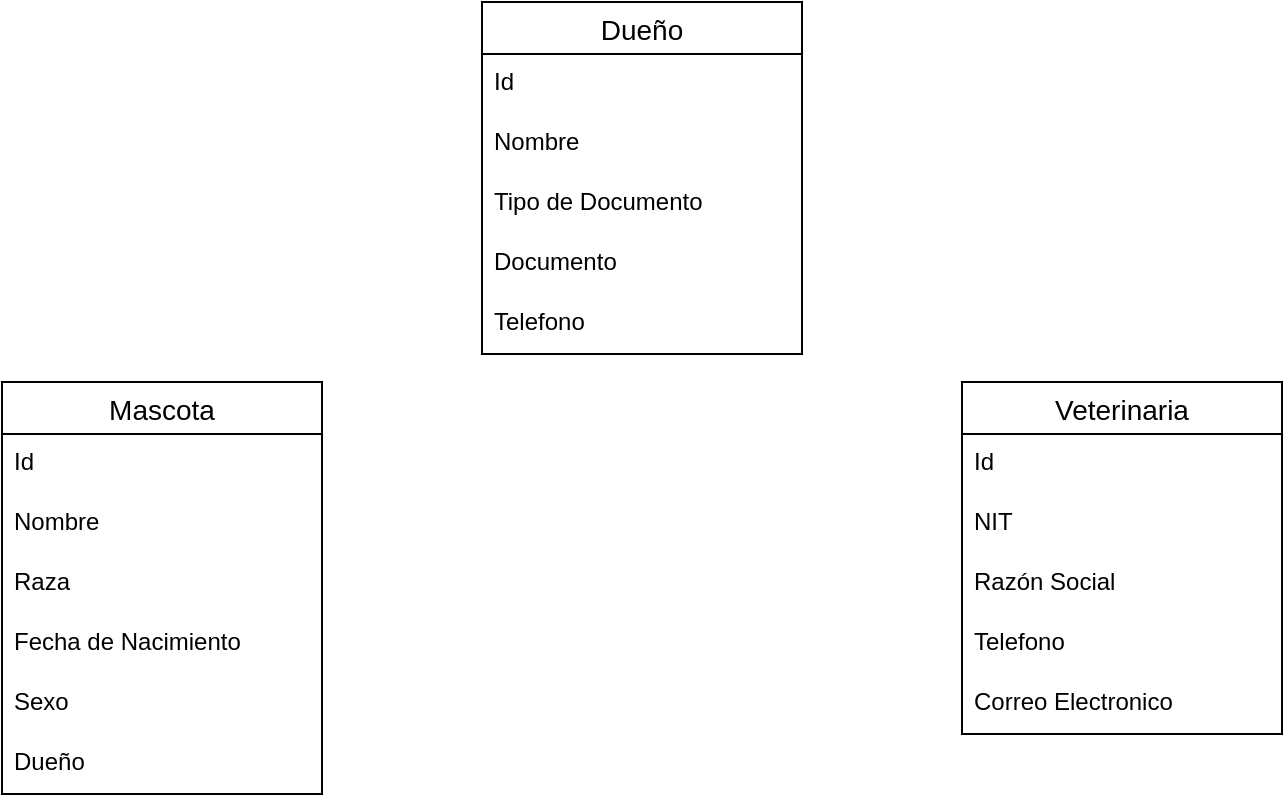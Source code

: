 <mxfile version="15.6.8" type="github"><diagram id="hJOguXHaq9y7NI8cIKle" name="Page-1"><mxGraphModel dx="868" dy="460" grid="1" gridSize="10" guides="1" tooltips="1" connect="1" arrows="1" fold="1" page="1" pageScale="1" pageWidth="850" pageHeight="1100" math="0" shadow="0"><root><mxCell id="0"/><mxCell id="1" parent="0"/><mxCell id="jubb4w8nCBU--LxAOp_n-1" value="Mascota" style="swimlane;fontStyle=0;childLayout=stackLayout;horizontal=1;startSize=26;horizontalStack=0;resizeParent=1;resizeParentMax=0;resizeLast=0;collapsible=1;marginBottom=0;align=center;fontSize=14;" vertex="1" parent="1"><mxGeometry x="140" y="230" width="160" height="206" as="geometry"/></mxCell><mxCell id="jubb4w8nCBU--LxAOp_n-2" value="Id" style="text;strokeColor=none;fillColor=none;spacingLeft=4;spacingRight=4;overflow=hidden;rotatable=0;points=[[0,0.5],[1,0.5]];portConstraint=eastwest;fontSize=12;" vertex="1" parent="jubb4w8nCBU--LxAOp_n-1"><mxGeometry y="26" width="160" height="30" as="geometry"/></mxCell><mxCell id="jubb4w8nCBU--LxAOp_n-3" value="Nombre" style="text;strokeColor=none;fillColor=none;spacingLeft=4;spacingRight=4;overflow=hidden;rotatable=0;points=[[0,0.5],[1,0.5]];portConstraint=eastwest;fontSize=12;" vertex="1" parent="jubb4w8nCBU--LxAOp_n-1"><mxGeometry y="56" width="160" height="30" as="geometry"/></mxCell><mxCell id="jubb4w8nCBU--LxAOp_n-4" value="Raza" style="text;strokeColor=none;fillColor=none;spacingLeft=4;spacingRight=4;overflow=hidden;rotatable=0;points=[[0,0.5],[1,0.5]];portConstraint=eastwest;fontSize=12;" vertex="1" parent="jubb4w8nCBU--LxAOp_n-1"><mxGeometry y="86" width="160" height="30" as="geometry"/></mxCell><mxCell id="jubb4w8nCBU--LxAOp_n-5" value="Fecha de Nacimiento" style="text;strokeColor=none;fillColor=none;spacingLeft=4;spacingRight=4;overflow=hidden;rotatable=0;points=[[0,0.5],[1,0.5]];portConstraint=eastwest;fontSize=12;" vertex="1" parent="jubb4w8nCBU--LxAOp_n-1"><mxGeometry y="116" width="160" height="30" as="geometry"/></mxCell><mxCell id="jubb4w8nCBU--LxAOp_n-6" value="Sexo" style="text;strokeColor=none;fillColor=none;spacingLeft=4;spacingRight=4;overflow=hidden;rotatable=0;points=[[0,0.5],[1,0.5]];portConstraint=eastwest;fontSize=12;" vertex="1" parent="jubb4w8nCBU--LxAOp_n-1"><mxGeometry y="146" width="160" height="30" as="geometry"/></mxCell><mxCell id="jubb4w8nCBU--LxAOp_n-7" value="Dueño" style="text;strokeColor=none;fillColor=none;spacingLeft=4;spacingRight=4;overflow=hidden;rotatable=0;points=[[0,0.5],[1,0.5]];portConstraint=eastwest;fontSize=12;" vertex="1" parent="jubb4w8nCBU--LxAOp_n-1"><mxGeometry y="176" width="160" height="30" as="geometry"/></mxCell><mxCell id="jubb4w8nCBU--LxAOp_n-10" value="Dueño" style="swimlane;fontStyle=0;childLayout=stackLayout;horizontal=1;startSize=26;horizontalStack=0;resizeParent=1;resizeParentMax=0;resizeLast=0;collapsible=1;marginBottom=0;align=center;fontSize=14;" vertex="1" parent="1"><mxGeometry x="380" y="40" width="160" height="176" as="geometry"/></mxCell><mxCell id="jubb4w8nCBU--LxAOp_n-11" value="Id" style="text;strokeColor=none;fillColor=none;spacingLeft=4;spacingRight=4;overflow=hidden;rotatable=0;points=[[0,0.5],[1,0.5]];portConstraint=eastwest;fontSize=12;" vertex="1" parent="jubb4w8nCBU--LxAOp_n-10"><mxGeometry y="26" width="160" height="30" as="geometry"/></mxCell><mxCell id="jubb4w8nCBU--LxAOp_n-12" value="Nombre" style="text;strokeColor=none;fillColor=none;spacingLeft=4;spacingRight=4;overflow=hidden;rotatable=0;points=[[0,0.5],[1,0.5]];portConstraint=eastwest;fontSize=12;" vertex="1" parent="jubb4w8nCBU--LxAOp_n-10"><mxGeometry y="56" width="160" height="30" as="geometry"/></mxCell><mxCell id="jubb4w8nCBU--LxAOp_n-13" value="Tipo de Documento" style="text;strokeColor=none;fillColor=none;spacingLeft=4;spacingRight=4;overflow=hidden;rotatable=0;points=[[0,0.5],[1,0.5]];portConstraint=eastwest;fontSize=12;" vertex="1" parent="jubb4w8nCBU--LxAOp_n-10"><mxGeometry y="86" width="160" height="30" as="geometry"/></mxCell><mxCell id="jubb4w8nCBU--LxAOp_n-14" value="Documento" style="text;strokeColor=none;fillColor=none;spacingLeft=4;spacingRight=4;overflow=hidden;rotatable=0;points=[[0,0.5],[1,0.5]];portConstraint=eastwest;fontSize=12;" vertex="1" parent="jubb4w8nCBU--LxAOp_n-10"><mxGeometry y="116" width="160" height="30" as="geometry"/></mxCell><mxCell id="jubb4w8nCBU--LxAOp_n-15" value="Telefono" style="text;strokeColor=none;fillColor=none;spacingLeft=4;spacingRight=4;overflow=hidden;rotatable=0;points=[[0,0.5],[1,0.5]];portConstraint=eastwest;fontSize=12;" vertex="1" parent="jubb4w8nCBU--LxAOp_n-10"><mxGeometry y="146" width="160" height="30" as="geometry"/></mxCell><mxCell id="jubb4w8nCBU--LxAOp_n-17" value="Veterinaria" style="swimlane;fontStyle=0;childLayout=stackLayout;horizontal=1;startSize=26;horizontalStack=0;resizeParent=1;resizeParentMax=0;resizeLast=0;collapsible=1;marginBottom=0;align=center;fontSize=14;" vertex="1" parent="1"><mxGeometry x="620" y="230" width="160" height="176" as="geometry"/></mxCell><mxCell id="jubb4w8nCBU--LxAOp_n-18" value="Id" style="text;strokeColor=none;fillColor=none;spacingLeft=4;spacingRight=4;overflow=hidden;rotatable=0;points=[[0,0.5],[1,0.5]];portConstraint=eastwest;fontSize=12;" vertex="1" parent="jubb4w8nCBU--LxAOp_n-17"><mxGeometry y="26" width="160" height="30" as="geometry"/></mxCell><mxCell id="jubb4w8nCBU--LxAOp_n-19" value="NIT" style="text;strokeColor=none;fillColor=none;spacingLeft=4;spacingRight=4;overflow=hidden;rotatable=0;points=[[0,0.5],[1,0.5]];portConstraint=eastwest;fontSize=12;" vertex="1" parent="jubb4w8nCBU--LxAOp_n-17"><mxGeometry y="56" width="160" height="30" as="geometry"/></mxCell><mxCell id="jubb4w8nCBU--LxAOp_n-20" value="Razón Social" style="text;strokeColor=none;fillColor=none;spacingLeft=4;spacingRight=4;overflow=hidden;rotatable=0;points=[[0,0.5],[1,0.5]];portConstraint=eastwest;fontSize=12;" vertex="1" parent="jubb4w8nCBU--LxAOp_n-17"><mxGeometry y="86" width="160" height="30" as="geometry"/></mxCell><mxCell id="jubb4w8nCBU--LxAOp_n-21" value="Telefono" style="text;strokeColor=none;fillColor=none;spacingLeft=4;spacingRight=4;overflow=hidden;rotatable=0;points=[[0,0.5],[1,0.5]];portConstraint=eastwest;fontSize=12;" vertex="1" parent="jubb4w8nCBU--LxAOp_n-17"><mxGeometry y="116" width="160" height="30" as="geometry"/></mxCell><mxCell id="jubb4w8nCBU--LxAOp_n-22" value="Correo Electronico" style="text;strokeColor=none;fillColor=none;spacingLeft=4;spacingRight=4;overflow=hidden;rotatable=0;points=[[0,0.5],[1,0.5]];portConstraint=eastwest;fontSize=12;" vertex="1" parent="jubb4w8nCBU--LxAOp_n-17"><mxGeometry y="146" width="160" height="30" as="geometry"/></mxCell></root></mxGraphModel></diagram></mxfile>